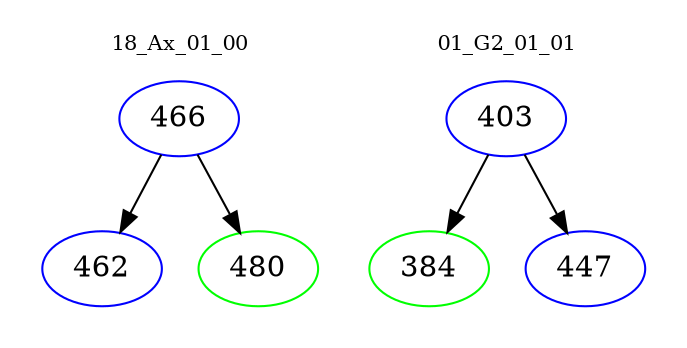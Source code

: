 digraph{
subgraph cluster_0 {
color = white
label = "18_Ax_01_00";
fontsize=10;
T0_466 [label="466", color="blue"]
T0_466 -> T0_462 [color="black"]
T0_462 [label="462", color="blue"]
T0_466 -> T0_480 [color="black"]
T0_480 [label="480", color="green"]
}
subgraph cluster_1 {
color = white
label = "01_G2_01_01";
fontsize=10;
T1_403 [label="403", color="blue"]
T1_403 -> T1_384 [color="black"]
T1_384 [label="384", color="green"]
T1_403 -> T1_447 [color="black"]
T1_447 [label="447", color="blue"]
}
}
